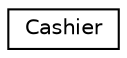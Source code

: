 digraph "Graphical Class Hierarchy"
{
 // LATEX_PDF_SIZE
  edge [fontname="Helvetica",fontsize="10",labelfontname="Helvetica",labelfontsize="10"];
  node [fontname="Helvetica",fontsize="10",shape=record];
  rankdir="LR";
  Node0 [label="Cashier",height=0.2,width=0.4,color="black", fillcolor="white", style="filled",URL="$class_cashier.html",tooltip="classe representant le caissier"];
}
